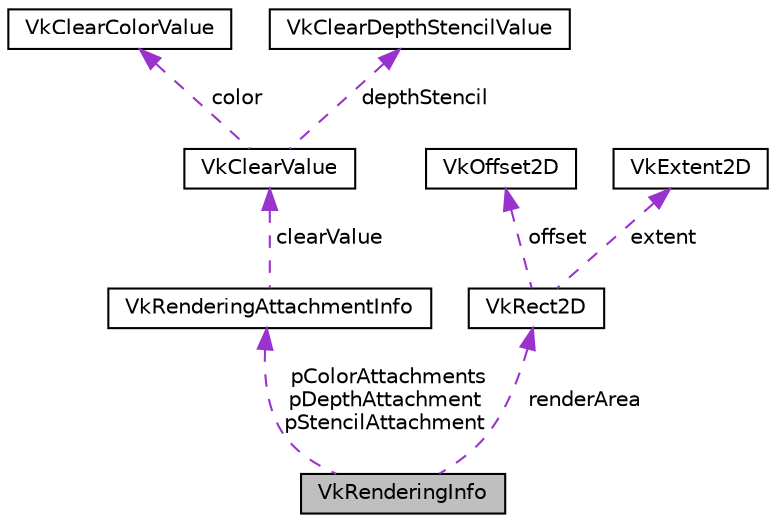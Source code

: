 digraph "VkRenderingInfo"
{
 // LATEX_PDF_SIZE
  edge [fontname="Helvetica",fontsize="10",labelfontname="Helvetica",labelfontsize="10"];
  node [fontname="Helvetica",fontsize="10",shape=record];
  Node1 [label="VkRenderingInfo",height=0.2,width=0.4,color="black", fillcolor="grey75", style="filled", fontcolor="black",tooltip=" "];
  Node2 -> Node1 [dir="back",color="darkorchid3",fontsize="10",style="dashed",label=" pColorAttachments\npDepthAttachment\npStencilAttachment" ,fontname="Helvetica"];
  Node2 [label="VkRenderingAttachmentInfo",height=0.2,width=0.4,color="black", fillcolor="white", style="filled",URL="$structVkRenderingAttachmentInfo.html",tooltip=" "];
  Node3 -> Node2 [dir="back",color="darkorchid3",fontsize="10",style="dashed",label=" clearValue" ,fontname="Helvetica"];
  Node3 [label="VkClearValue",height=0.2,width=0.4,color="black", fillcolor="white", style="filled",URL="$unionVkClearValue.html",tooltip=" "];
  Node4 -> Node3 [dir="back",color="darkorchid3",fontsize="10",style="dashed",label=" color" ,fontname="Helvetica"];
  Node4 [label="VkClearColorValue",height=0.2,width=0.4,color="black", fillcolor="white", style="filled",URL="$unionVkClearColorValue.html",tooltip=" "];
  Node5 -> Node3 [dir="back",color="darkorchid3",fontsize="10",style="dashed",label=" depthStencil" ,fontname="Helvetica"];
  Node5 [label="VkClearDepthStencilValue",height=0.2,width=0.4,color="black", fillcolor="white", style="filled",URL="$structVkClearDepthStencilValue.html",tooltip=" "];
  Node6 -> Node1 [dir="back",color="darkorchid3",fontsize="10",style="dashed",label=" renderArea" ,fontname="Helvetica"];
  Node6 [label="VkRect2D",height=0.2,width=0.4,color="black", fillcolor="white", style="filled",URL="$structVkRect2D.html",tooltip=" "];
  Node7 -> Node6 [dir="back",color="darkorchid3",fontsize="10",style="dashed",label=" offset" ,fontname="Helvetica"];
  Node7 [label="VkOffset2D",height=0.2,width=0.4,color="black", fillcolor="white", style="filled",URL="$structVkOffset2D.html",tooltip=" "];
  Node8 -> Node6 [dir="back",color="darkorchid3",fontsize="10",style="dashed",label=" extent" ,fontname="Helvetica"];
  Node8 [label="VkExtent2D",height=0.2,width=0.4,color="black", fillcolor="white", style="filled",URL="$structVkExtent2D.html",tooltip=" "];
}
